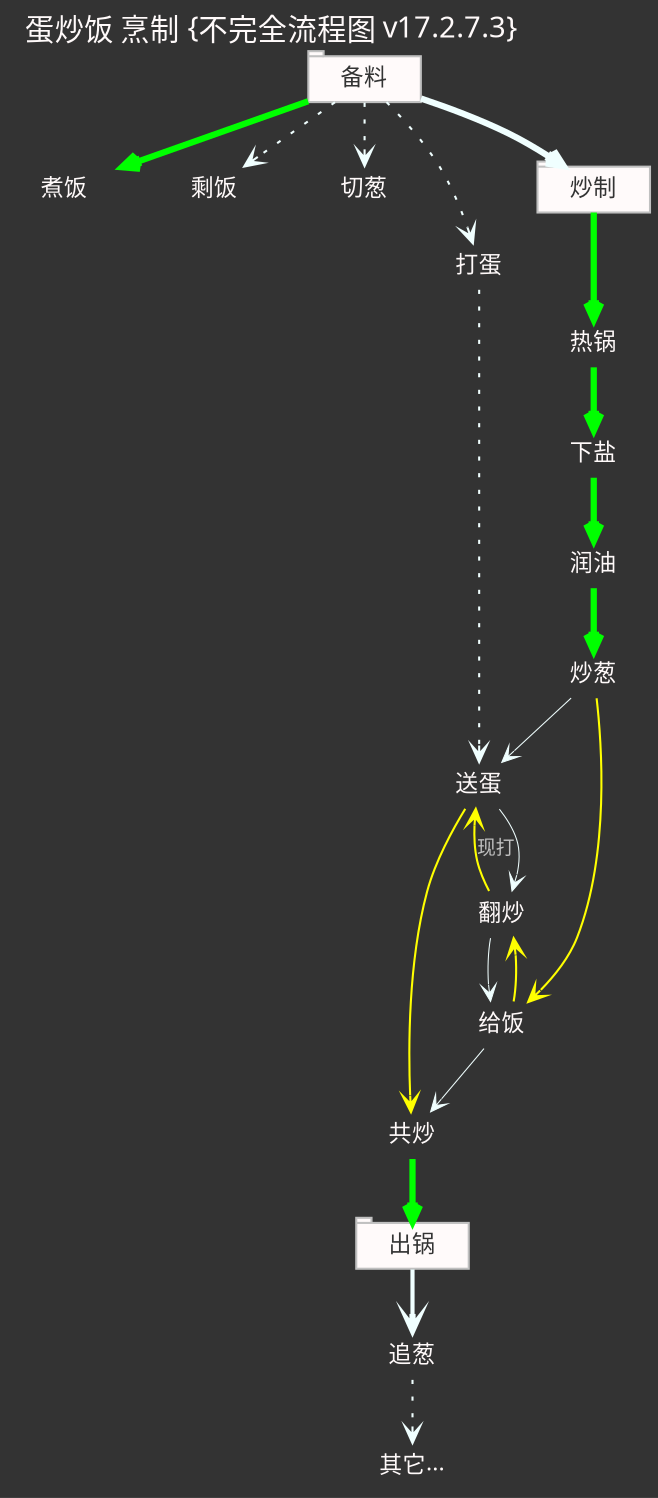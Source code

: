 digraph map4fired2rice {
    /*生成命令:
$ dot -Tpng fired-rice-egg-mapping.dot -o fired-rice-egg-mapping.png
 -Tcmapx -o path2pythoneer.map
    全局设定
    */
    graph [label="蛋炒饭 烹制 {不完全流程图 v17.2.7.3}"
        ,fontsize=14.0,fontcolor=snow
        ,fontname="Noto Sans S Chinese Medium"
        ,labeljust="l",labelloc="t",center=1
        ,ranksep=0.4,ratio=compress
        ,rankdir=TB
        ,bgcolor="#333333"
        ];
    //,style="filled,setlinewidth(0.5)",fillcolor="#333333"    

    node[fontsize=11.0,height=0.3
        ,fontname="Noto Sans S Chinese DemiLight"
        ,style="setlinewidth(0.5)"
        ,color=gray,fontcolor=snow
        ,shape=plaintext
        ];

    edge [fontsize=9.0,fontcolor=gray
        ,fontname="Noto Sans S Chinese Light"
        ,color=azure
        ,arrowsize=0.8,arrowhead=vee,arrowtail=none
        ,style="setlinewidth(0.5)"
        ];
/*
    src [label="源码",shape=ellipse,style="filled,dashed,setlinewidth(5)"
        ,color="#333333",fillcolor=dimgray
        ,URL="http://code.google.com/p/zoomquiet/source/browse/dot/obp/csdndr1-km.dot?repo=tangle"];
{l_mid l_dev l_hack}->pythonic [style="dotted,setlinewidth(1)"];

    root->l_mid->l_dev->l_hack[color=green,style="setlinewidth(4)"];

*/
    

    st0 [label="备料",shape=tab,
            style="filled",fillcolor=snow,fontcolor="#333333"];
        
        mRice [label="煮饭"];
        oRice [label="剩饭"];
        cCong [label="切葱"];
        mEgg [label="打蛋"] ;

    st0->{cCong oRice mEgg} [style="dotted,setlinewidth(1)"]; 
    st0->mRice [color=green, style="setlinewidth(3)"]; 


    st1 [label="炒制",shape=tab,
            style="filled",fillcolor=snow,fontcolor="#333333"];

        hGuo [label="热锅"];
        aSlat [label="下盐"];
        aOil [label="润油"];
        fCong [label="炒葱"];
        aRice [label="给饭"];
        aFired [label="翻炒"];
        aEgg [label="送蛋"];
        fAll [label="共炒"];

    st1->hGuo->aSlat->aOil->fCong [color=green, style="setlinewidth(3)"]; 


        fCong->aRice->aFired [color=yellow, style="setlinewidth(1)"]; 
        aFired->aEgg [label="现打", color=yellow, style="setlinewidth(1)"];
        aEgg->fAll [color=yellow, style="setlinewidth(1)"];

        fCong->aEgg->aFired->aRice->fAll;
        mEgg->aEgg [style="dotted,setlinewidth(1)"]; 


    st2 [label="出锅",shape=tab,
            style="filled",fillcolor=snow,fontcolor="#333333"];

        aCong [label="追葱"];
        aOthers [label="其它..."];

    fAll->st2 [color=green, style="setlinewidth(3)"]; 
        st2->aCong [style="setlinewidth(2)"]; 
        aCong->aOthers [style="dotted,setlinewidth(1)"]; 

    st0->st1 [style="setlinewidth(3)"]; 

    /*
    root->want->greateam [style="setlinewidth(4)"];
        greateam->aka->grown [style="setlinewidth(3)"];

    grown->{hr goal} ;
    grown->km->wiki [style="setlinewidth(2)"];
        km->{KmFormula kmeg} ;

        wiki->acteam->soul [style="setlinewidth(1)"];
            soul->EK;
        wiki->{what cando spread};
            spread->game [style="setlinewidth(1)"];
            spread->{analyse EK};
    analyse->rooterms;

    {rooterms game aka}->Kaopulity [style="setlinewidth(2)"];

    {hr goal km what acteam EK}->etc [style="dotted"];


    nodeA->nodeB [label="日常",color=azure,style="setlinewidth(1)"];
    nodeA->nodeB [label="活跃",color=azure,style="setlinewidth(2)"];
    nodeA->nodeB [label="兴奋",color=azure,style="setlinewidth(3)"];
    lotsMon->existProg;
        tonesOptions->existProg;
    etc->l_hack;
    
    */


    edge [style=invis];

}
